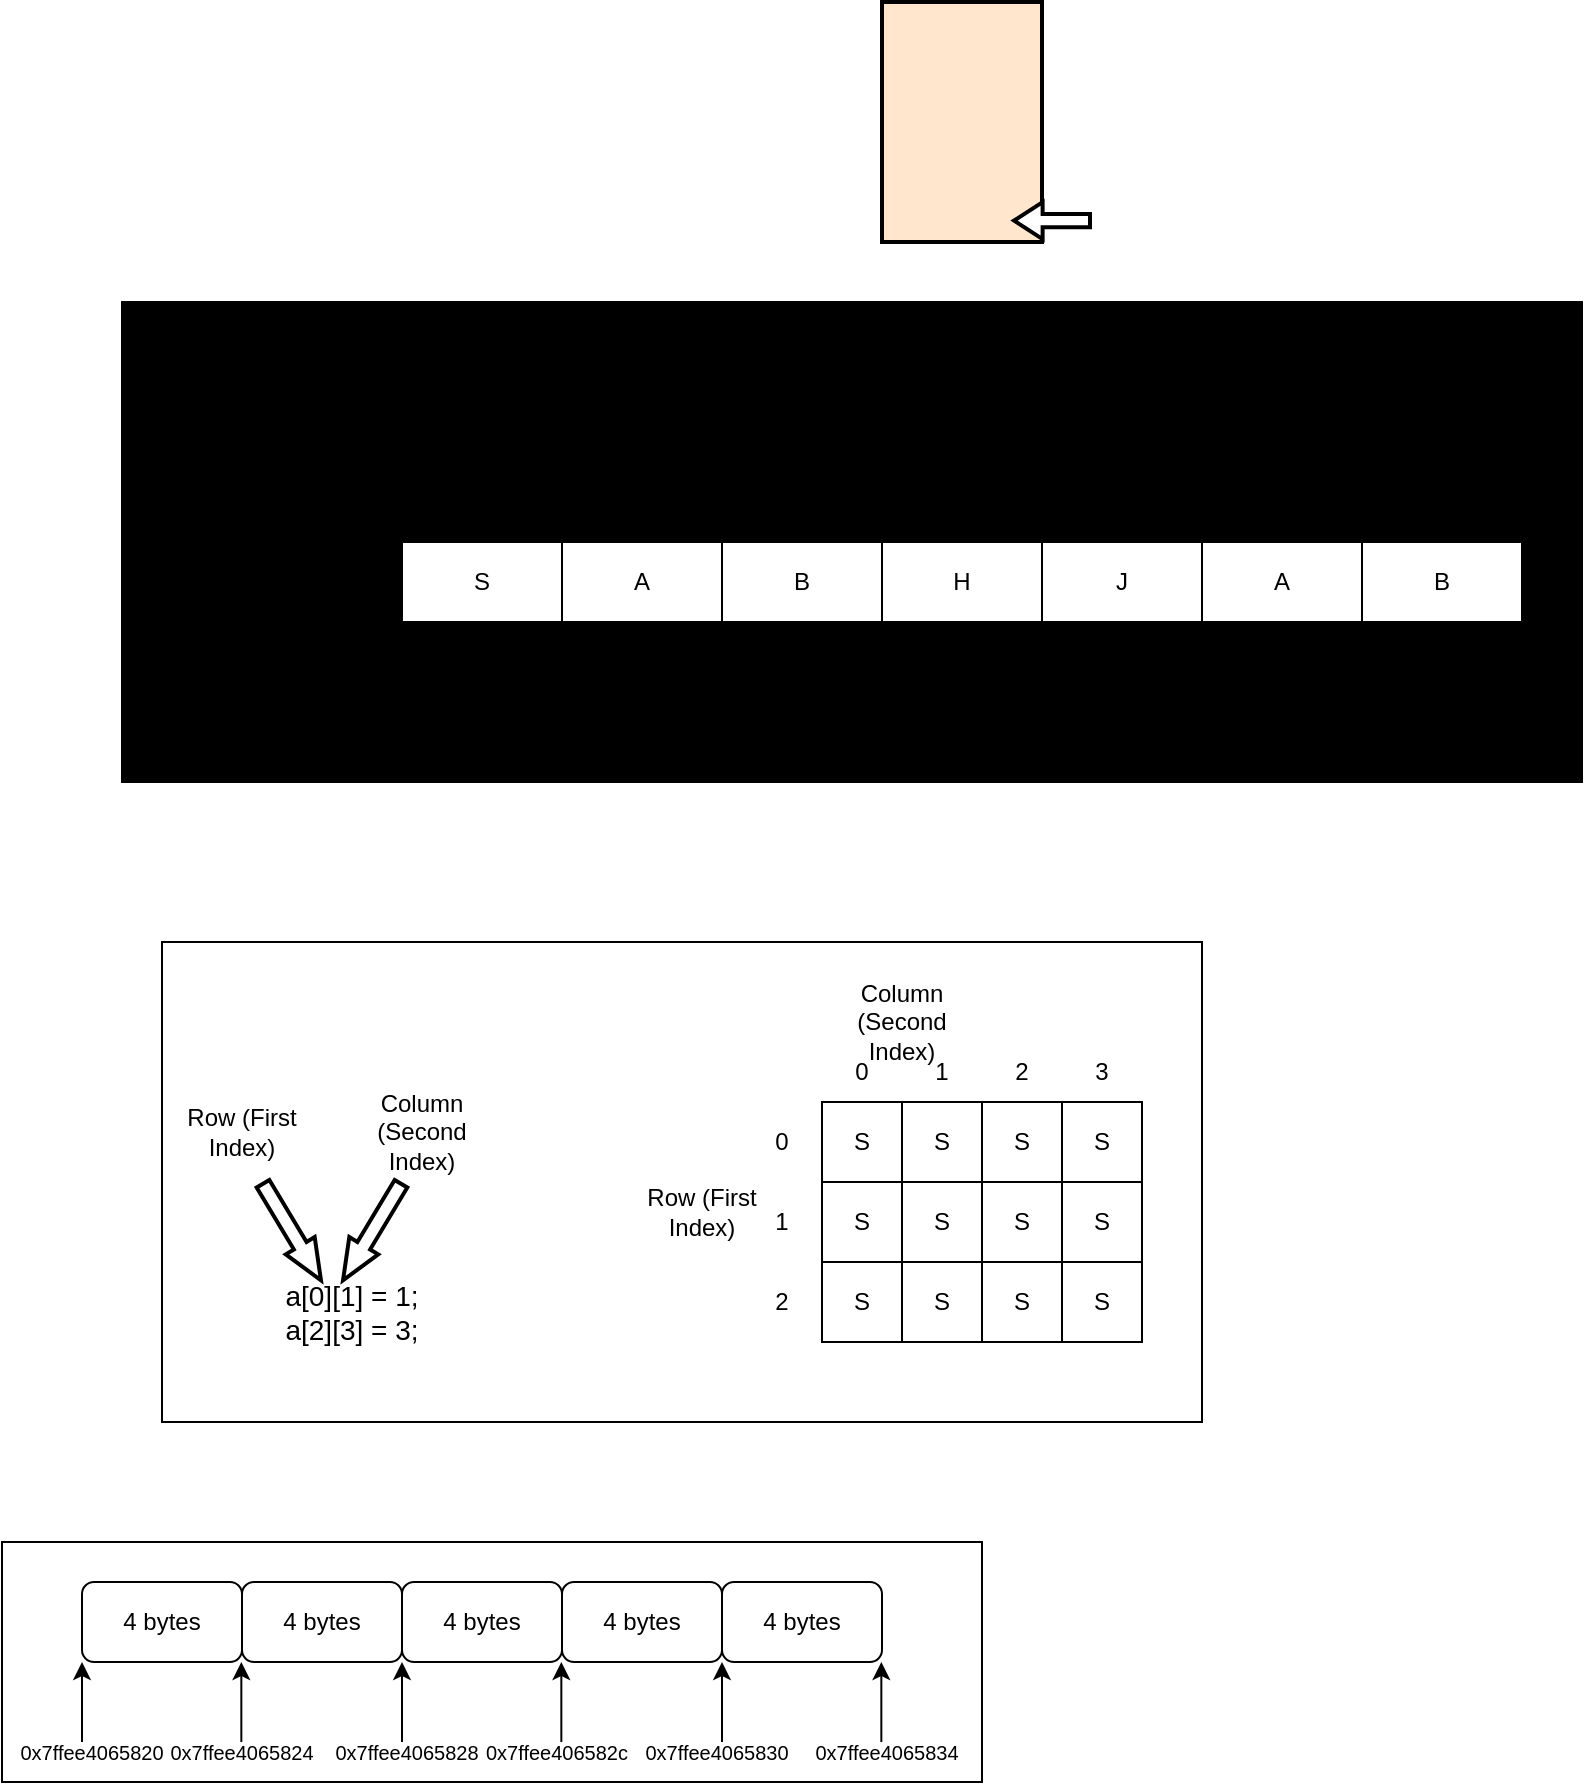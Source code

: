 <mxfile version="26.2.13">
  <diagram name="Page-1" id="WJMybsbGr9Ib0pNhd4TJ">
    <mxGraphModel dx="889" dy="466" grid="1" gridSize="10" guides="1" tooltips="1" connect="1" arrows="1" fold="1" page="1" pageScale="1" pageWidth="850" pageHeight="1100" math="0" shadow="0">
      <root>
        <mxCell id="0" />
        <mxCell id="1" parent="0" />
        <mxCell id="HecDsLcy7je2lKs4EvNO-89" value="" style="rounded=0;whiteSpace=wrap;html=1;fillColor=light-dark(#FFFFFF,#FFFFFF);strokeColor=light-dark(#000000,#000000);" parent="1" vertex="1">
          <mxGeometry x="120" y="680" width="520" height="240" as="geometry" />
        </mxCell>
        <mxCell id="HecDsLcy7je2lKs4EvNO-15" value="" style="rounded=0;whiteSpace=wrap;html=1;fillColor=light-dark(#000000,#FFFFFF);" parent="1" vertex="1">
          <mxGeometry x="100" y="360" width="730" height="240" as="geometry" />
        </mxCell>
        <mxCell id="HecDsLcy7je2lKs4EvNO-8" value="&lt;font style=&quot;color: light-dark(rgb(0, 0, 0), rgb(0, 0, 0));&quot;&gt;S&lt;/font&gt;" style="rounded=0;whiteSpace=wrap;html=1;strokeColor=light-dark(#000000,#000000);fillColor=light-dark(#FFFFFF,#FFFFFF);" parent="1" vertex="1">
          <mxGeometry x="240" y="480" width="80" height="40" as="geometry" />
        </mxCell>
        <mxCell id="HecDsLcy7je2lKs4EvNO-9" value="&lt;font style=&quot;color: light-dark(rgb(0, 0, 0), rgb(0, 0, 0));&quot;&gt;A&lt;/font&gt;" style="rounded=0;whiteSpace=wrap;html=1;strokeColor=light-dark(#000000,#000000);fillColor=light-dark(#FFFFFF,#FFFFFF);" parent="1" vertex="1">
          <mxGeometry x="320" y="480" width="80" height="40" as="geometry" />
        </mxCell>
        <mxCell id="HecDsLcy7je2lKs4EvNO-10" value="&lt;font style=&quot;color: light-dark(rgb(0, 0, 0), rgb(0, 0, 0));&quot;&gt;B&lt;/font&gt;" style="rounded=0;whiteSpace=wrap;html=1;strokeColor=light-dark(#000000,#000000);fillColor=light-dark(#FFFFFF,#FFFFFF);" parent="1" vertex="1">
          <mxGeometry x="400" y="480" width="80" height="40" as="geometry" />
        </mxCell>
        <mxCell id="HecDsLcy7je2lKs4EvNO-11" value="&lt;font style=&quot;color: light-dark(rgb(0, 0, 0), rgb(0, 0, 0));&quot;&gt;J&lt;/font&gt;" style="rounded=0;whiteSpace=wrap;html=1;fillColor=light-dark(#FFFFFF,#FFFFFF);strokeColor=light-dark(#000000,#000000);" parent="1" vertex="1">
          <mxGeometry x="480" y="250" width="80" height="40" as="geometry" />
        </mxCell>
        <mxCell id="HecDsLcy7je2lKs4EvNO-12" value="&lt;font style=&quot;color: light-dark(rgb(0, 0, 0), rgb(0, 0, 0));&quot;&gt;H&lt;/font&gt;" style="rounded=0;whiteSpace=wrap;html=1;fillColor=light-dark(#FFFFFF,#FFFFFF);strokeColor=light-dark(#000000,#000000);" parent="1" vertex="1">
          <mxGeometry x="480" y="480" width="80" height="40" as="geometry" />
        </mxCell>
        <mxCell id="HecDsLcy7je2lKs4EvNO-13" value="&lt;font style=&quot;color: light-dark(rgb(0, 0, 0), rgb(0, 0, 0));&quot;&gt;J&lt;/font&gt;" style="rounded=0;whiteSpace=wrap;html=1;gradientColor=none;fillColor=light-dark(#FFFFFF,#FFFFFF);strokeColor=light-dark(#000000,#000000);" parent="1" vertex="1">
          <mxGeometry x="560" y="480" width="80" height="40" as="geometry" />
        </mxCell>
        <mxCell id="HecDsLcy7je2lKs4EvNO-14" value="&lt;font style=&quot;color: light-dark(rgb(0, 0, 0), rgb(0, 0, 0));&quot;&gt;A&lt;/font&gt;" style="rounded=0;whiteSpace=wrap;html=1;fillColor=light-dark(#FFFFFF,#FFFFFF);strokeColor=light-dark(#000000,#000000);" parent="1" vertex="1">
          <mxGeometry x="640" y="480" width="80" height="40" as="geometry" />
        </mxCell>
        <mxCell id="HecDsLcy7je2lKs4EvNO-16" value="&lt;font style=&quot;color: light-dark(rgb(0, 0, 0), rgb(0, 0, 0));&quot;&gt;Array Address&lt;/font&gt;" style="text;html=1;align=center;verticalAlign=middle;whiteSpace=wrap;rounded=0;" parent="1" vertex="1">
          <mxGeometry x="120" y="440" width="80" height="40" as="geometry" />
        </mxCell>
        <mxCell id="HecDsLcy7je2lKs4EvNO-17" value="&lt;font style=&quot;color: light-dark(rgb(0, 0, 0), rgb(0, 0, 0));&quot;&gt;Character Array&lt;/font&gt;" style="text;html=1;align=center;verticalAlign=middle;whiteSpace=wrap;rounded=0;" parent="1" vertex="1">
          <mxGeometry x="120" y="480" width="80" height="40" as="geometry" />
        </mxCell>
        <mxCell id="HecDsLcy7je2lKs4EvNO-18" value="&lt;font style=&quot;color: light-dark(rgb(0, 0, 0), rgb(0, 0, 0));&quot;&gt;Index&lt;/font&gt;" style="text;html=1;align=center;verticalAlign=middle;whiteSpace=wrap;rounded=0;" parent="1" vertex="1">
          <mxGeometry x="120" y="520" width="80" height="40" as="geometry" />
        </mxCell>
        <mxCell id="HecDsLcy7je2lKs4EvNO-20" value="&lt;font style=&quot;color: light-dark(rgb(0, 0, 0), rgb(0, 0, 0));&quot;&gt;B&lt;/font&gt;" style="rounded=0;whiteSpace=wrap;html=1;fillColor=light-dark(#FFFFFF,#FFFFFF);strokeColor=light-dark(#000000,#000000);" parent="1" vertex="1">
          <mxGeometry x="720" y="480" width="80" height="40" as="geometry" />
        </mxCell>
        <mxCell id="HecDsLcy7je2lKs4EvNO-21" value="&lt;font style=&quot;color: light-dark(rgb(0, 0, 0), rgb(0, 0, 0));&quot;&gt;100&lt;/font&gt;" style="text;html=1;align=center;verticalAlign=middle;whiteSpace=wrap;rounded=0;" parent="1" vertex="1">
          <mxGeometry x="240" y="440" width="80" height="40" as="geometry" />
        </mxCell>
        <mxCell id="HecDsLcy7je2lKs4EvNO-22" value="&lt;font style=&quot;color: light-dark(rgb(0, 0, 0), rgb(0, 0, 0));&quot;&gt;101&lt;span style=&quot;font-family: monospace; font-size: 0px; text-align: start; text-wrap-mode: nowrap; color: rgba(0, 0, 0, 0);&quot;&gt;%3CmxGraphModel%3E%3Croot%3E%3CmxCell%20id%3D%220%22%2F%3E%3CmxCell%20id%3D%221%22%20parent%3D%220%22%2F%3E%3CmxCell%20id%3D%222%22%20value%3D%22100%22%20style%3D%22text%3Bhtml%3D1%3Balign%3Dcenter%3BverticalAlign%3Dmiddle%3BwhiteSpace%3Dwrap%3Brounded%3D0%3B%22%20vertex%3D%221%22%20parent%3D%221%22%3E%3CmxGeometry%20x%3D%22240%22%20y%3D%22440%22%20width%3D%2280%22%20height%3D%2240%22%20as%3D%22geometry%22%2F%3E%3C%2FmxCell%3E%3C%2Froot%3E%3C%2FmxGraphModel%3E&lt;/span&gt;&lt;/font&gt;" style="text;html=1;align=center;verticalAlign=middle;whiteSpace=wrap;rounded=0;" parent="1" vertex="1">
          <mxGeometry x="320" y="440" width="80" height="40" as="geometry" />
        </mxCell>
        <mxCell id="HecDsLcy7je2lKs4EvNO-23" value="&lt;font style=&quot;color: light-dark(rgb(0, 0, 0), rgb(0, 0, 0));&quot;&gt;102&lt;/font&gt;" style="text;html=1;align=center;verticalAlign=middle;whiteSpace=wrap;rounded=0;" parent="1" vertex="1">
          <mxGeometry x="400" y="440" width="80" height="40" as="geometry" />
        </mxCell>
        <mxCell id="HecDsLcy7je2lKs4EvNO-24" value="&lt;font style=&quot;color: light-dark(rgb(0, 0, 0), rgb(0, 0, 0));&quot;&gt;103&lt;/font&gt;" style="text;html=1;align=center;verticalAlign=middle;whiteSpace=wrap;rounded=0;" parent="1" vertex="1">
          <mxGeometry x="480" y="210" width="80" height="40" as="geometry" />
        </mxCell>
        <mxCell id="HecDsLcy7je2lKs4EvNO-25" value="&lt;font style=&quot;color: light-dark(rgb(0, 0, 0), rgb(0, 0, 0));&quot;&gt;104&lt;/font&gt;" style="text;html=1;align=center;verticalAlign=middle;whiteSpace=wrap;rounded=0;" parent="1" vertex="1">
          <mxGeometry x="480" y="440" width="80" height="40" as="geometry" />
        </mxCell>
        <mxCell id="HecDsLcy7je2lKs4EvNO-26" value="&lt;font style=&quot;color: light-dark(rgb(0, 0, 0), rgb(0, 0, 0));&quot;&gt;105&lt;/font&gt;" style="text;html=1;align=center;verticalAlign=middle;whiteSpace=wrap;rounded=0;" parent="1" vertex="1">
          <mxGeometry x="560" y="440" width="80" height="40" as="geometry" />
        </mxCell>
        <mxCell id="HecDsLcy7je2lKs4EvNO-27" value="&lt;font style=&quot;color: light-dark(rgb(0, 0, 0), rgb(0, 0, 0));&quot;&gt;106&lt;/font&gt;" style="text;html=1;align=center;verticalAlign=middle;whiteSpace=wrap;rounded=0;" parent="1" vertex="1">
          <mxGeometry x="640" y="440" width="80" height="40" as="geometry" />
        </mxCell>
        <mxCell id="HecDsLcy7je2lKs4EvNO-28" value="&lt;font style=&quot;color: light-dark(rgb(0, 0, 0), rgb(0, 0, 0));&quot;&gt;107&lt;/font&gt;" style="text;html=1;align=center;verticalAlign=middle;whiteSpace=wrap;rounded=0;" parent="1" vertex="1">
          <mxGeometry x="720" y="440" width="80" height="40" as="geometry" />
        </mxCell>
        <mxCell id="HecDsLcy7je2lKs4EvNO-29" value="&lt;font style=&quot;color: light-dark(rgb(0, 0, 0), rgb(0, 0, 0));&quot;&gt;0&lt;/font&gt;" style="text;html=1;align=center;verticalAlign=middle;whiteSpace=wrap;rounded=0;" parent="1" vertex="1">
          <mxGeometry x="240" y="520" width="80" height="40" as="geometry" />
        </mxCell>
        <mxCell id="HecDsLcy7je2lKs4EvNO-30" value="&lt;font style=&quot;color: light-dark(rgb(0, 0, 0), rgb(0, 0, 0));&quot;&gt;1&lt;/font&gt;" style="text;html=1;align=center;verticalAlign=middle;whiteSpace=wrap;rounded=0;" parent="1" vertex="1">
          <mxGeometry x="320" y="520" width="80" height="40" as="geometry" />
        </mxCell>
        <mxCell id="HecDsLcy7je2lKs4EvNO-31" value="&lt;font style=&quot;color: light-dark(rgb(0, 0, 0), rgb(0, 0, 0));&quot;&gt;2&lt;/font&gt;" style="text;html=1;align=center;verticalAlign=middle;whiteSpace=wrap;rounded=0;" parent="1" vertex="1">
          <mxGeometry x="400" y="520" width="80" height="40" as="geometry" />
        </mxCell>
        <mxCell id="HecDsLcy7je2lKs4EvNO-32" value="&lt;font style=&quot;color: light-dark(rgb(0, 0, 0), rgb(0, 0, 0));&quot;&gt;3&lt;/font&gt;" style="text;html=1;align=center;verticalAlign=middle;whiteSpace=wrap;rounded=0;" parent="1" vertex="1">
          <mxGeometry x="480" y="290" width="80" height="40" as="geometry" />
        </mxCell>
        <mxCell id="HecDsLcy7je2lKs4EvNO-33" value="&lt;font style=&quot;color: light-dark(rgb(0, 0, 0), rgb(0, 0, 0));&quot;&gt;4&lt;/font&gt;" style="text;html=1;align=center;verticalAlign=middle;whiteSpace=wrap;rounded=0;" parent="1" vertex="1">
          <mxGeometry x="480" y="520" width="80" height="40" as="geometry" />
        </mxCell>
        <mxCell id="HecDsLcy7je2lKs4EvNO-34" value="&lt;font style=&quot;color: light-dark(rgb(0, 0, 0), rgb(0, 0, 0));&quot;&gt;5&lt;/font&gt;" style="text;html=1;align=center;verticalAlign=middle;whiteSpace=wrap;rounded=0;" parent="1" vertex="1">
          <mxGeometry x="560" y="520" width="80" height="40" as="geometry" />
        </mxCell>
        <mxCell id="HecDsLcy7je2lKs4EvNO-35" value="&lt;font style=&quot;color: light-dark(rgb(0, 0, 0), rgb(0, 0, 0));&quot;&gt;6&lt;/font&gt;" style="text;html=1;align=center;verticalAlign=middle;whiteSpace=wrap;rounded=0;" parent="1" vertex="1">
          <mxGeometry x="640" y="520" width="80" height="40" as="geometry" />
        </mxCell>
        <mxCell id="HecDsLcy7je2lKs4EvNO-36" value="&lt;font style=&quot;color: light-dark(rgb(0, 0, 0), rgb(0, 0, 0));&quot;&gt;7&lt;/font&gt;" style="text;html=1;align=center;verticalAlign=middle;whiteSpace=wrap;rounded=0;" parent="1" vertex="1">
          <mxGeometry x="720" y="520" width="80" height="40" as="geometry" />
        </mxCell>
        <mxCell id="HecDsLcy7je2lKs4EvNO-38" value="&lt;div&gt;&lt;font style=&quot;color: light-dark(rgb(0, 0, 0), rgb(0, 0, 0));&quot;&gt;After deleted&lt;/font&gt;&lt;/div&gt;" style="text;html=1;align=center;verticalAlign=middle;whiteSpace=wrap;rounded=0;" parent="1" vertex="1">
          <mxGeometry x="380" y="370" width="170" height="40" as="geometry" />
        </mxCell>
        <mxCell id="HecDsLcy7je2lKs4EvNO-39" value="" style="rounded=0;whiteSpace=wrap;html=1;fillColor=light-dark(#FFE6CC,transparent);strokeColor=light-dark(#000000,#FF0202);strokeWidth=2;" parent="1" vertex="1">
          <mxGeometry x="480" y="210" width="80" height="120" as="geometry" />
        </mxCell>
        <mxCell id="HecDsLcy7je2lKs4EvNO-40" value="" style="shape=flexArrow;endArrow=classic;html=1;rounded=0;strokeColor=light-dark(#000000,#0000FF);fillColor=light-dark(#FFFFFF,#FF0100);strokeWidth=2;endWidth=9.988;endSize=4.103;width=5.517;" parent="1" edge="1">
          <mxGeometry width="50" height="50" relative="1" as="geometry">
            <mxPoint x="585" y="319.31" as="sourcePoint" />
            <mxPoint x="545" y="319.31" as="targetPoint" />
          </mxGeometry>
        </mxCell>
        <mxCell id="HecDsLcy7je2lKs4EvNO-41" value="" style="rounded=0;whiteSpace=wrap;html=1;fillColor=light-dark(#FFFFFF,#FFFFFF);strokeColor=light-dark(#000000,#000000);" parent="1" vertex="1">
          <mxGeometry x="40" y="980" width="490" height="120" as="geometry" />
        </mxCell>
        <mxCell id="HecDsLcy7je2lKs4EvNO-42" value="&lt;font style=&quot;font-size: 14px;&quot;&gt;a[0][1] = 1;&lt;/font&gt;&lt;div&gt;&lt;font style=&quot;font-size: 14px;&quot;&gt;a[2][3] = 3;&lt;/font&gt;&lt;/div&gt;" style="text;html=1;align=center;verticalAlign=middle;whiteSpace=wrap;rounded=0;fontColor=light-dark(#000000,#000000);" parent="1" vertex="1">
          <mxGeometry x="160" y="840" width="110" height="50" as="geometry" />
        </mxCell>
        <mxCell id="HecDsLcy7je2lKs4EvNO-43" value="" style="shape=flexArrow;endArrow=classic;html=1;rounded=0;width=6.4;endSize=6.052;endWidth=7.44;strokeColor=light-dark(#000000,#0000FF);fillColor=light-dark(#FFFFFF,#FF0000);strokeWidth=2;" parent="1" edge="1">
          <mxGeometry width="50" height="50" relative="1" as="geometry">
            <mxPoint x="170" y="800" as="sourcePoint" />
            <mxPoint x="200" y="850" as="targetPoint" />
          </mxGeometry>
        </mxCell>
        <mxCell id="HecDsLcy7je2lKs4EvNO-44" value="" style="shape=flexArrow;endArrow=classic;html=1;rounded=0;width=6.4;endSize=6.052;endWidth=7.44;strokeColor=light-dark(#000000,#0000FF);fillColor=light-dark(#FFFFFF,#FF0000);strokeWidth=2;" parent="1" edge="1">
          <mxGeometry width="50" height="50" relative="1" as="geometry">
            <mxPoint x="240" y="800" as="sourcePoint" />
            <mxPoint x="210" y="850" as="targetPoint" />
          </mxGeometry>
        </mxCell>
        <mxCell id="HecDsLcy7je2lKs4EvNO-45" value="&lt;font style=&quot;color: light-dark(rgb(0, 0, 0), rgb(0, 0, 0));&quot;&gt;Row (First Index)&lt;/font&gt;" style="text;html=1;align=center;verticalAlign=middle;whiteSpace=wrap;rounded=0;" parent="1" vertex="1">
          <mxGeometry x="130" y="760" width="60" height="30" as="geometry" />
        </mxCell>
        <mxCell id="HecDsLcy7je2lKs4EvNO-46" value="&lt;font style=&quot;color: light-dark(rgb(0, 0, 0), rgb(0, 0, 0));&quot;&gt;Column (Second Index)&lt;/font&gt;" style="text;html=1;align=center;verticalAlign=middle;whiteSpace=wrap;rounded=0;" parent="1" vertex="1">
          <mxGeometry x="220" y="760" width="60" height="30" as="geometry" />
        </mxCell>
        <mxCell id="HecDsLcy7je2lKs4EvNO-48" value="&lt;font style=&quot;color: light-dark(rgb(0, 0, 0), rgb(0, 0, 0));&quot;&gt;S&lt;/font&gt;" style="rounded=0;whiteSpace=wrap;html=1;strokeColor=light-dark(#000000,#000000);fillColor=light-dark(#FFFFFF,#FFFFFF);" parent="1" vertex="1">
          <mxGeometry x="450" y="760" width="40" height="40" as="geometry" />
        </mxCell>
        <mxCell id="HecDsLcy7je2lKs4EvNO-49" value="&lt;font style=&quot;color: light-dark(rgb(0, 0, 0), rgb(0, 0, 0));&quot;&gt;S&lt;/font&gt;" style="rounded=0;whiteSpace=wrap;html=1;strokeColor=light-dark(#000000,#000000);fillColor=light-dark(#FFFFFF,#FFFFFF);" parent="1" vertex="1">
          <mxGeometry x="490" y="760" width="40" height="40" as="geometry" />
        </mxCell>
        <mxCell id="HecDsLcy7je2lKs4EvNO-50" value="&lt;font style=&quot;color: light-dark(rgb(0, 0, 0), rgb(0, 0, 0));&quot;&gt;S&lt;/font&gt;" style="rounded=0;whiteSpace=wrap;html=1;strokeColor=light-dark(#000000,#000000);fillColor=light-dark(#FFFFFF,#FFFFFF);" parent="1" vertex="1">
          <mxGeometry x="530" y="760" width="40" height="40" as="geometry" />
        </mxCell>
        <mxCell id="HecDsLcy7je2lKs4EvNO-51" value="&lt;font style=&quot;color: light-dark(rgb(0, 0, 0), rgb(0, 0, 0));&quot;&gt;S&lt;/font&gt;" style="rounded=0;whiteSpace=wrap;html=1;strokeColor=light-dark(#000000,#000000);fillColor=light-dark(#FFFFFF,#FFFFFF);" parent="1" vertex="1">
          <mxGeometry x="570" y="760" width="40" height="40" as="geometry" />
        </mxCell>
        <mxCell id="HecDsLcy7je2lKs4EvNO-52" value="&lt;font style=&quot;color: light-dark(rgb(0, 0, 0), rgb(0, 0, 0));&quot;&gt;S&lt;/font&gt;" style="rounded=0;whiteSpace=wrap;html=1;strokeColor=light-dark(#000000,#000000);fillColor=light-dark(#FFFFFF,#FFFFFF);" parent="1" vertex="1">
          <mxGeometry x="450" y="800" width="40" height="40" as="geometry" />
        </mxCell>
        <mxCell id="HecDsLcy7je2lKs4EvNO-53" value="&lt;font style=&quot;color: light-dark(rgb(0, 0, 0), rgb(0, 0, 0));&quot;&gt;S&lt;/font&gt;" style="rounded=0;whiteSpace=wrap;html=1;strokeColor=light-dark(#000000,#000000);fillColor=light-dark(#FFFFFF,#FFFFFF);" parent="1" vertex="1">
          <mxGeometry x="490" y="800" width="40" height="40" as="geometry" />
        </mxCell>
        <mxCell id="HecDsLcy7je2lKs4EvNO-54" value="&lt;font style=&quot;color: light-dark(rgb(0, 0, 0), rgb(0, 0, 0));&quot;&gt;S&lt;/font&gt;" style="rounded=0;whiteSpace=wrap;html=1;strokeColor=light-dark(#000000,#000000);fillColor=light-dark(#FFFFFF,#FFFFFF);" parent="1" vertex="1">
          <mxGeometry x="530" y="800" width="40" height="40" as="geometry" />
        </mxCell>
        <mxCell id="HecDsLcy7je2lKs4EvNO-55" value="&lt;font style=&quot;color: light-dark(rgb(0, 0, 0), rgb(0, 0, 0));&quot;&gt;S&lt;/font&gt;" style="rounded=0;whiteSpace=wrap;html=1;strokeColor=light-dark(#000000,#000000);fillColor=light-dark(#FFFFFF,#FFFFFF);" parent="1" vertex="1">
          <mxGeometry x="570" y="800" width="40" height="40" as="geometry" />
        </mxCell>
        <mxCell id="HecDsLcy7je2lKs4EvNO-56" value="&lt;font style=&quot;color: light-dark(rgb(0, 0, 0), rgb(0, 0, 0));&quot;&gt;S&lt;/font&gt;" style="rounded=0;whiteSpace=wrap;html=1;strokeColor=light-dark(#000000,#000000);fillColor=light-dark(#FFFFFF,#FFFFFF);" parent="1" vertex="1">
          <mxGeometry x="450" y="840" width="40" height="40" as="geometry" />
        </mxCell>
        <mxCell id="HecDsLcy7je2lKs4EvNO-57" value="&lt;font style=&quot;color: light-dark(rgb(0, 0, 0), rgb(0, 0, 0));&quot;&gt;S&lt;/font&gt;" style="rounded=0;whiteSpace=wrap;html=1;strokeColor=light-dark(#000000,#000000);fillColor=light-dark(#FFFFFF,#FFFFFF);" parent="1" vertex="1">
          <mxGeometry x="490" y="840" width="40" height="40" as="geometry" />
        </mxCell>
        <mxCell id="HecDsLcy7je2lKs4EvNO-58" value="&lt;font style=&quot;color: light-dark(rgb(0, 0, 0), rgb(0, 0, 0));&quot;&gt;S&lt;/font&gt;" style="rounded=0;whiteSpace=wrap;html=1;strokeColor=light-dark(#000000,#000000);fillColor=light-dark(#FFFFFF,#FFFFFF);" parent="1" vertex="1">
          <mxGeometry x="530" y="840" width="40" height="40" as="geometry" />
        </mxCell>
        <mxCell id="HecDsLcy7je2lKs4EvNO-59" value="&lt;font style=&quot;color: light-dark(rgb(0, 0, 0), rgb(0, 0, 0));&quot;&gt;S&lt;/font&gt;" style="rounded=0;whiteSpace=wrap;html=1;strokeColor=light-dark(#000000,#000000);fillColor=light-dark(#FFFFFF,#FFFFFF);" parent="1" vertex="1">
          <mxGeometry x="570" y="840" width="40" height="40" as="geometry" />
        </mxCell>
        <mxCell id="HecDsLcy7je2lKs4EvNO-60" value="&lt;font style=&quot;color: light-dark(rgb(0, 0, 0), rgb(0, 0, 0));&quot;&gt;0&lt;/font&gt;" style="text;html=1;align=center;verticalAlign=middle;whiteSpace=wrap;rounded=0;" parent="1" vertex="1">
          <mxGeometry x="450" y="730" width="40" height="30" as="geometry" />
        </mxCell>
        <mxCell id="HecDsLcy7je2lKs4EvNO-61" value="&lt;font style=&quot;color: light-dark(rgb(0, 0, 0), rgb(0, 0, 0));&quot;&gt;1&lt;/font&gt;" style="text;html=1;align=center;verticalAlign=middle;whiteSpace=wrap;rounded=0;" parent="1" vertex="1">
          <mxGeometry x="490" y="730" width="40" height="30" as="geometry" />
        </mxCell>
        <mxCell id="HecDsLcy7je2lKs4EvNO-62" value="&lt;font style=&quot;color: light-dark(rgb(0, 0, 0), rgb(0, 0, 0));&quot;&gt;2&lt;/font&gt;" style="text;html=1;align=center;verticalAlign=middle;whiteSpace=wrap;rounded=0;" parent="1" vertex="1">
          <mxGeometry x="530" y="730" width="40" height="30" as="geometry" />
        </mxCell>
        <mxCell id="HecDsLcy7je2lKs4EvNO-63" value="&lt;font style=&quot;color: light-dark(rgb(0, 0, 0), rgb(0, 0, 0));&quot;&gt;3&lt;/font&gt;" style="text;html=1;align=center;verticalAlign=middle;whiteSpace=wrap;rounded=0;" parent="1" vertex="1">
          <mxGeometry x="570" y="730" width="40" height="30" as="geometry" />
        </mxCell>
        <mxCell id="HecDsLcy7je2lKs4EvNO-64" value="&lt;font style=&quot;color: light-dark(rgb(0, 0, 0), rgb(0, 0, 0));&quot;&gt;0&lt;/font&gt;" style="text;html=1;align=center;verticalAlign=middle;whiteSpace=wrap;rounded=0;" parent="1" vertex="1">
          <mxGeometry x="410" y="765" width="40" height="30" as="geometry" />
        </mxCell>
        <mxCell id="HecDsLcy7je2lKs4EvNO-65" value="&lt;font style=&quot;color: light-dark(rgb(0, 0, 0), rgb(0, 0, 0));&quot;&gt;1&lt;/font&gt;" style="text;html=1;align=center;verticalAlign=middle;whiteSpace=wrap;rounded=0;" parent="1" vertex="1">
          <mxGeometry x="410" y="805" width="40" height="30" as="geometry" />
        </mxCell>
        <mxCell id="HecDsLcy7je2lKs4EvNO-66" value="&lt;font style=&quot;color: light-dark(rgb(0, 0, 0), rgb(0, 0, 0));&quot;&gt;2&lt;/font&gt;" style="text;html=1;align=center;verticalAlign=middle;whiteSpace=wrap;rounded=0;" parent="1" vertex="1">
          <mxGeometry x="410" y="845" width="40" height="30" as="geometry" />
        </mxCell>
        <mxCell id="HecDsLcy7je2lKs4EvNO-67" value="&lt;font style=&quot;color: light-dark(rgb(0, 0, 0), rgb(0, 0, 0));&quot;&gt;Row (First Index)&lt;/font&gt;" style="text;html=1;align=center;verticalAlign=middle;whiteSpace=wrap;rounded=0;" parent="1" vertex="1">
          <mxGeometry x="360" y="790" width="60" height="50" as="geometry" />
        </mxCell>
        <mxCell id="HecDsLcy7je2lKs4EvNO-68" value="&lt;font style=&quot;color: light-dark(rgb(0, 0, 0), rgb(0, 0, 0));&quot;&gt;Column (Second Index)&lt;/font&gt;" style="text;html=1;align=center;verticalAlign=middle;whiteSpace=wrap;rounded=0;" parent="1" vertex="1">
          <mxGeometry x="460" y="700" width="60" height="40" as="geometry" />
        </mxCell>
        <mxCell id="HecDsLcy7je2lKs4EvNO-69" value="&lt;font style=&quot;color: light-dark(rgb(0, 0, 0), rgb(0, 0, 0));&quot;&gt;4 bytes&lt;/font&gt;" style="rounded=1;whiteSpace=wrap;html=1;strokeColor=light-dark(#000000,#000000);fillColor=light-dark(#FFFFFF,#FFFFFF);" parent="1" vertex="1">
          <mxGeometry x="80" y="1000" width="80" height="40" as="geometry" />
        </mxCell>
        <mxCell id="HecDsLcy7je2lKs4EvNO-70" value="&lt;font style=&quot;color: light-dark(rgb(0, 0, 0), rgb(0, 0, 0));&quot;&gt;4 bytes&lt;/font&gt;" style="rounded=1;whiteSpace=wrap;html=1;strokeColor=light-dark(#000000,#000000);fillColor=light-dark(#FFFFFF,#FFFFFF);" parent="1" vertex="1">
          <mxGeometry x="160" y="1000" width="80" height="40" as="geometry" />
        </mxCell>
        <mxCell id="HecDsLcy7je2lKs4EvNO-71" value="&lt;font style=&quot;color: light-dark(rgb(0, 0, 0), rgb(0, 0, 0));&quot;&gt;4 bytes&lt;/font&gt;" style="rounded=1;whiteSpace=wrap;html=1;strokeColor=light-dark(#000000,#000000);fillColor=light-dark(#FFFFFF,#FFFFFF);" parent="1" vertex="1">
          <mxGeometry x="240" y="1000" width="80" height="40" as="geometry" />
        </mxCell>
        <mxCell id="HecDsLcy7je2lKs4EvNO-72" value="&lt;font style=&quot;color: light-dark(rgb(0, 0, 0), rgb(0, 0, 0));&quot;&gt;4 bytes&lt;/font&gt;" style="rounded=1;whiteSpace=wrap;html=1;strokeColor=light-dark(#000000,#000000);fillColor=light-dark(#FFFFFF,#FFFFFF);" parent="1" vertex="1">
          <mxGeometry x="320" y="1000" width="80" height="40" as="geometry" />
        </mxCell>
        <mxCell id="HecDsLcy7je2lKs4EvNO-73" value="&lt;font style=&quot;color: light-dark(rgb(0, 0, 0), rgb(0, 0, 0));&quot;&gt;4 bytes&lt;/font&gt;" style="rounded=1;whiteSpace=wrap;html=1;strokeColor=light-dark(#000000,#000000);fillColor=light-dark(#FFFFFF,#FFFFFF);" parent="1" vertex="1">
          <mxGeometry x="400" y="1000" width="80" height="40" as="geometry" />
        </mxCell>
        <mxCell id="HecDsLcy7je2lKs4EvNO-75" value="" style="endArrow=classic;html=1;rounded=0;strokeColor=light-dark(#000000,#000000);" parent="1" edge="1">
          <mxGeometry width="50" height="50" relative="1" as="geometry">
            <mxPoint x="80" y="1080" as="sourcePoint" />
            <mxPoint x="80" y="1040" as="targetPoint" />
          </mxGeometry>
        </mxCell>
        <mxCell id="HecDsLcy7je2lKs4EvNO-77" value="" style="endArrow=classic;html=1;rounded=0;strokeColor=light-dark(#000000,#000000);" parent="1" edge="1">
          <mxGeometry width="50" height="50" relative="1" as="geometry">
            <mxPoint x="159.67" y="1080" as="sourcePoint" />
            <mxPoint x="159.67" y="1040" as="targetPoint" />
          </mxGeometry>
        </mxCell>
        <mxCell id="HecDsLcy7je2lKs4EvNO-78" value="" style="endArrow=classic;html=1;rounded=0;strokeColor=light-dark(#000000,#000000);" parent="1" edge="1">
          <mxGeometry width="50" height="50" relative="1" as="geometry">
            <mxPoint x="240" y="1080" as="sourcePoint" />
            <mxPoint x="240" y="1040" as="targetPoint" />
          </mxGeometry>
        </mxCell>
        <mxCell id="HecDsLcy7je2lKs4EvNO-79" value="" style="endArrow=classic;html=1;rounded=0;strokeColor=light-dark(#000000,#000000);" parent="1" edge="1">
          <mxGeometry width="50" height="50" relative="1" as="geometry">
            <mxPoint x="319.67" y="1080" as="sourcePoint" />
            <mxPoint x="319.67" y="1040" as="targetPoint" />
          </mxGeometry>
        </mxCell>
        <mxCell id="HecDsLcy7je2lKs4EvNO-80" value="" style="endArrow=classic;html=1;rounded=0;strokeColor=light-dark(#000000,#000000);" parent="1" edge="1">
          <mxGeometry width="50" height="50" relative="1" as="geometry">
            <mxPoint x="400" y="1080" as="sourcePoint" />
            <mxPoint x="400" y="1040" as="targetPoint" />
          </mxGeometry>
        </mxCell>
        <mxCell id="HecDsLcy7je2lKs4EvNO-81" value="" style="endArrow=classic;html=1;rounded=0;strokeColor=light-dark(#000000,#000000);" parent="1" edge="1">
          <mxGeometry width="50" height="50" relative="1" as="geometry">
            <mxPoint x="479.67" y="1080" as="sourcePoint" />
            <mxPoint x="479.67" y="1040" as="targetPoint" />
          </mxGeometry>
        </mxCell>
        <mxCell id="HecDsLcy7je2lKs4EvNO-83" value="&lt;font style=&quot;color: light-dark(rgb(0, 0, 0), rgb(0, 0, 0)); font-size: 10px;&quot;&gt;0x7ffee4065820&lt;/font&gt;" style="text;html=1;align=center;verticalAlign=middle;whiteSpace=wrap;rounded=0;" parent="1" vertex="1">
          <mxGeometry x="50" y="1080" width="70" height="10" as="geometry" />
        </mxCell>
        <mxCell id="HecDsLcy7je2lKs4EvNO-84" value="&lt;font style=&quot;color: light-dark(rgb(0, 0, 0), rgb(0, 0, 0)); font-size: 10px;&quot;&gt;0x7ffee4065824&lt;/font&gt;" style="text;html=1;align=center;verticalAlign=middle;whiteSpace=wrap;rounded=0;" parent="1" vertex="1">
          <mxGeometry x="120" y="1080" width="80" height="10" as="geometry" />
        </mxCell>
        <mxCell id="HecDsLcy7je2lKs4EvNO-85" value="&lt;font style=&quot;color: light-dark(rgb(0, 0, 0), rgb(0, 0, 0)); font-size: 10px;&quot;&gt;0x7ffee4065828&lt;/font&gt;" style="text;html=1;align=center;verticalAlign=middle;whiteSpace=wrap;rounded=0;" parent="1" vertex="1">
          <mxGeometry x="205" y="1080" width="75" height="10" as="geometry" />
        </mxCell>
        <mxCell id="HecDsLcy7je2lKs4EvNO-86" value="&lt;font style=&quot;color: light-dark(rgb(0, 0, 0), rgb(0, 0, 0)); font-size: 10px;&quot;&gt;0x7ffee406582c&lt;/font&gt;" style="text;html=1;align=center;verticalAlign=middle;whiteSpace=wrap;rounded=0;" parent="1" vertex="1">
          <mxGeometry x="280" y="1080" width="75" height="10" as="geometry" />
        </mxCell>
        <mxCell id="HecDsLcy7je2lKs4EvNO-87" value="&lt;font style=&quot;color: light-dark(rgb(0, 0, 0), rgb(0, 0, 0)); font-size: 10px;&quot;&gt;0x7ffee4065830&lt;/font&gt;" style="text;html=1;align=center;verticalAlign=middle;whiteSpace=wrap;rounded=0;" parent="1" vertex="1">
          <mxGeometry x="360" y="1080" width="75" height="10" as="geometry" />
        </mxCell>
        <mxCell id="HecDsLcy7je2lKs4EvNO-88" value="&lt;font style=&quot;color: light-dark(rgb(0, 0, 0), rgb(0, 0, 0)); font-size: 10px;&quot;&gt;0x7ffee4065834&lt;/font&gt;" style="text;html=1;align=center;verticalAlign=middle;whiteSpace=wrap;rounded=0;" parent="1" vertex="1">
          <mxGeometry x="445" y="1080" width="75" height="10" as="geometry" />
        </mxCell>
      </root>
    </mxGraphModel>
  </diagram>
</mxfile>
